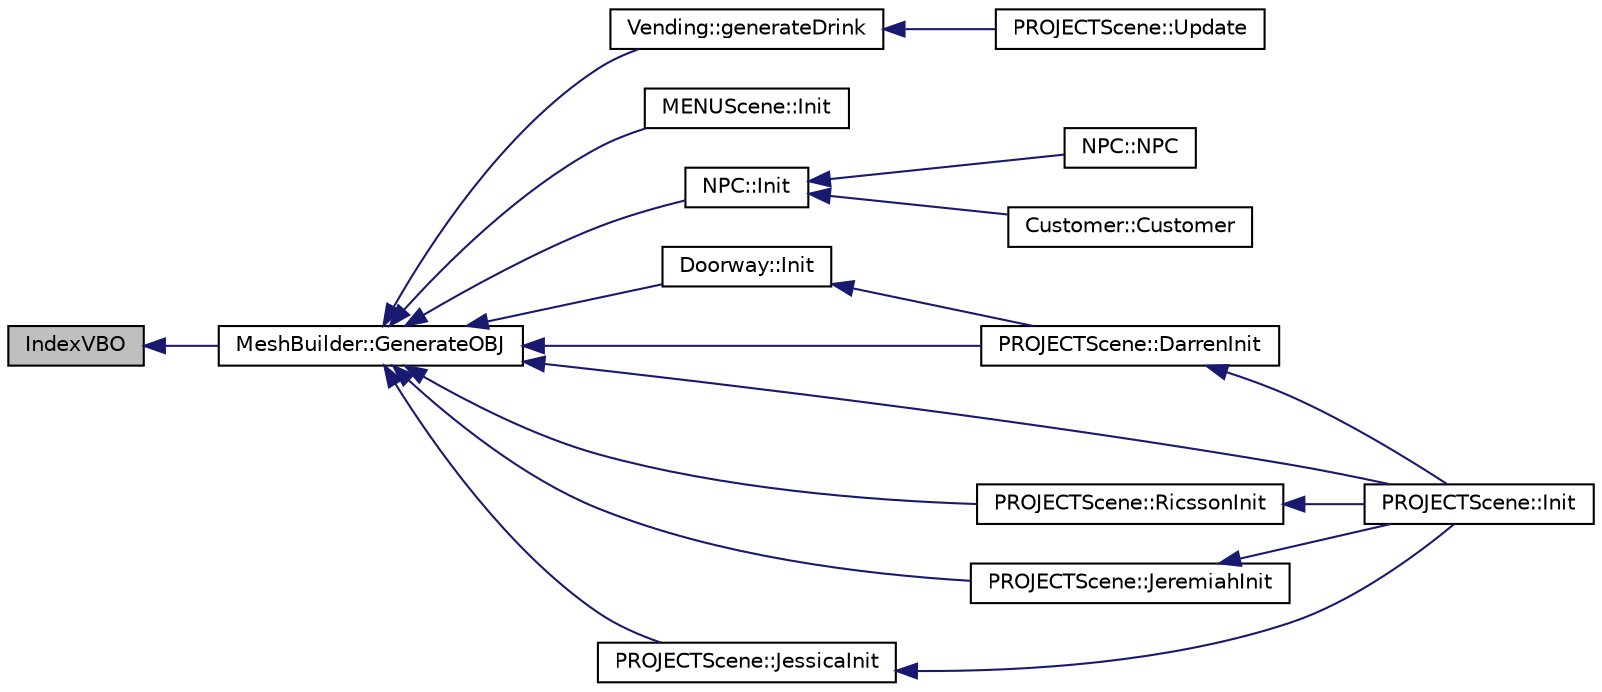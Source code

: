 digraph "IndexVBO"
{
  bgcolor="transparent";
  edge [fontname="Helvetica",fontsize="10",labelfontname="Helvetica",labelfontsize="10"];
  node [fontname="Helvetica",fontsize="10",shape=record];
  rankdir="LR";
  Node1 [label="IndexVBO",height=0.2,width=0.4,color="black", fillcolor="grey75", style="filled", fontcolor="black"];
  Node1 -> Node2 [dir="back",color="midnightblue",fontsize="10",style="solid",fontname="Helvetica"];
  Node2 [label="MeshBuilder::GenerateOBJ",height=0.2,width=0.4,color="black",URL="$classMeshBuilder.html#aba87550d7726a610c911fbb977fd3575"];
  Node2 -> Node3 [dir="back",color="midnightblue",fontsize="10",style="solid",fontname="Helvetica"];
  Node3 [label="Vending::generateDrink",height=0.2,width=0.4,color="black",URL="$classVending.html#ab21ff490ce398aab1ff1fa0a4b54f5c9"];
  Node3 -> Node4 [dir="back",color="midnightblue",fontsize="10",style="solid",fontname="Helvetica"];
  Node4 [label="PROJECTScene::Update",height=0.2,width=0.4,color="black",URL="$classPROJECTScene.html#ab4521f32fd8e1e5901c9896404e09789",tooltip="Upadte. "];
  Node2 -> Node5 [dir="back",color="midnightblue",fontsize="10",style="solid",fontname="Helvetica"];
  Node5 [label="MENUScene::Init",height=0.2,width=0.4,color="black",URL="$classMENUScene.html#aaff86a398e897cfe7c2911e691377c0b"];
  Node2 -> Node6 [dir="back",color="midnightblue",fontsize="10",style="solid",fontname="Helvetica"];
  Node6 [label="NPC::Init",height=0.2,width=0.4,color="black",URL="$classNPC.html#a6674302d1e96b04cdbf98ac01bc41448",tooltip="Initializer. "];
  Node6 -> Node7 [dir="back",color="midnightblue",fontsize="10",style="solid",fontname="Helvetica"];
  Node7 [label="NPC::NPC",height=0.2,width=0.4,color="black",URL="$classNPC.html#af28ce051772f77e3b3c95545067d5ef5"];
  Node6 -> Node8 [dir="back",color="midnightblue",fontsize="10",style="solid",fontname="Helvetica"];
  Node8 [label="Customer::Customer",height=0.2,width=0.4,color="black",URL="$classCustomer.html#abcc8fae9701e5ba9d7d6fe44498b34e3"];
  Node2 -> Node9 [dir="back",color="midnightblue",fontsize="10",style="solid",fontname="Helvetica"];
  Node9 [label="Doorway::Init",height=0.2,width=0.4,color="black",URL="$classDoorway.html#aed789047130006d3ad9afe8b5be693ef"];
  Node9 -> Node10 [dir="back",color="midnightblue",fontsize="10",style="solid",fontname="Helvetica"];
  Node10 [label="PROJECTScene::DarrenInit",height=0.2,width=0.4,color="black",URL="$classPROJECTScene.html#a7916565f6475608926ab183e11125904",tooltip="Initializers. "];
  Node10 -> Node11 [dir="back",color="midnightblue",fontsize="10",style="solid",fontname="Helvetica"];
  Node11 [label="PROJECTScene::Init",height=0.2,width=0.4,color="black",URL="$classPROJECTScene.html#abf925c2837510a313b8645b20fbf91d7",tooltip="Initializers. "];
  Node2 -> Node12 [dir="back",color="midnightblue",fontsize="10",style="solid",fontname="Helvetica"];
  Node12 [label="PROJECTScene::RicssonInit",height=0.2,width=0.4,color="black",URL="$classPROJECTScene.html#ab2f2f2e5df135948e5505d9978d46b75",tooltip="Initializers. "];
  Node12 -> Node11 [dir="back",color="midnightblue",fontsize="10",style="solid",fontname="Helvetica"];
  Node2 -> Node13 [dir="back",color="midnightblue",fontsize="10",style="solid",fontname="Helvetica"];
  Node13 [label="PROJECTScene::JeremiahInit",height=0.2,width=0.4,color="black",URL="$classPROJECTScene.html#aad5e71b6898152054906af5515c3e200",tooltip="Initializers. "];
  Node13 -> Node11 [dir="back",color="midnightblue",fontsize="10",style="solid",fontname="Helvetica"];
  Node2 -> Node14 [dir="back",color="midnightblue",fontsize="10",style="solid",fontname="Helvetica"];
  Node14 [label="PROJECTScene::JessicaInit",height=0.2,width=0.4,color="black",URL="$classPROJECTScene.html#ac6e69ba221c7faf13495dc6d3254baa7",tooltip="Initializers. "];
  Node14 -> Node11 [dir="back",color="midnightblue",fontsize="10",style="solid",fontname="Helvetica"];
  Node2 -> Node10 [dir="back",color="midnightblue",fontsize="10",style="solid",fontname="Helvetica"];
  Node2 -> Node11 [dir="back",color="midnightblue",fontsize="10",style="solid",fontname="Helvetica"];
}
